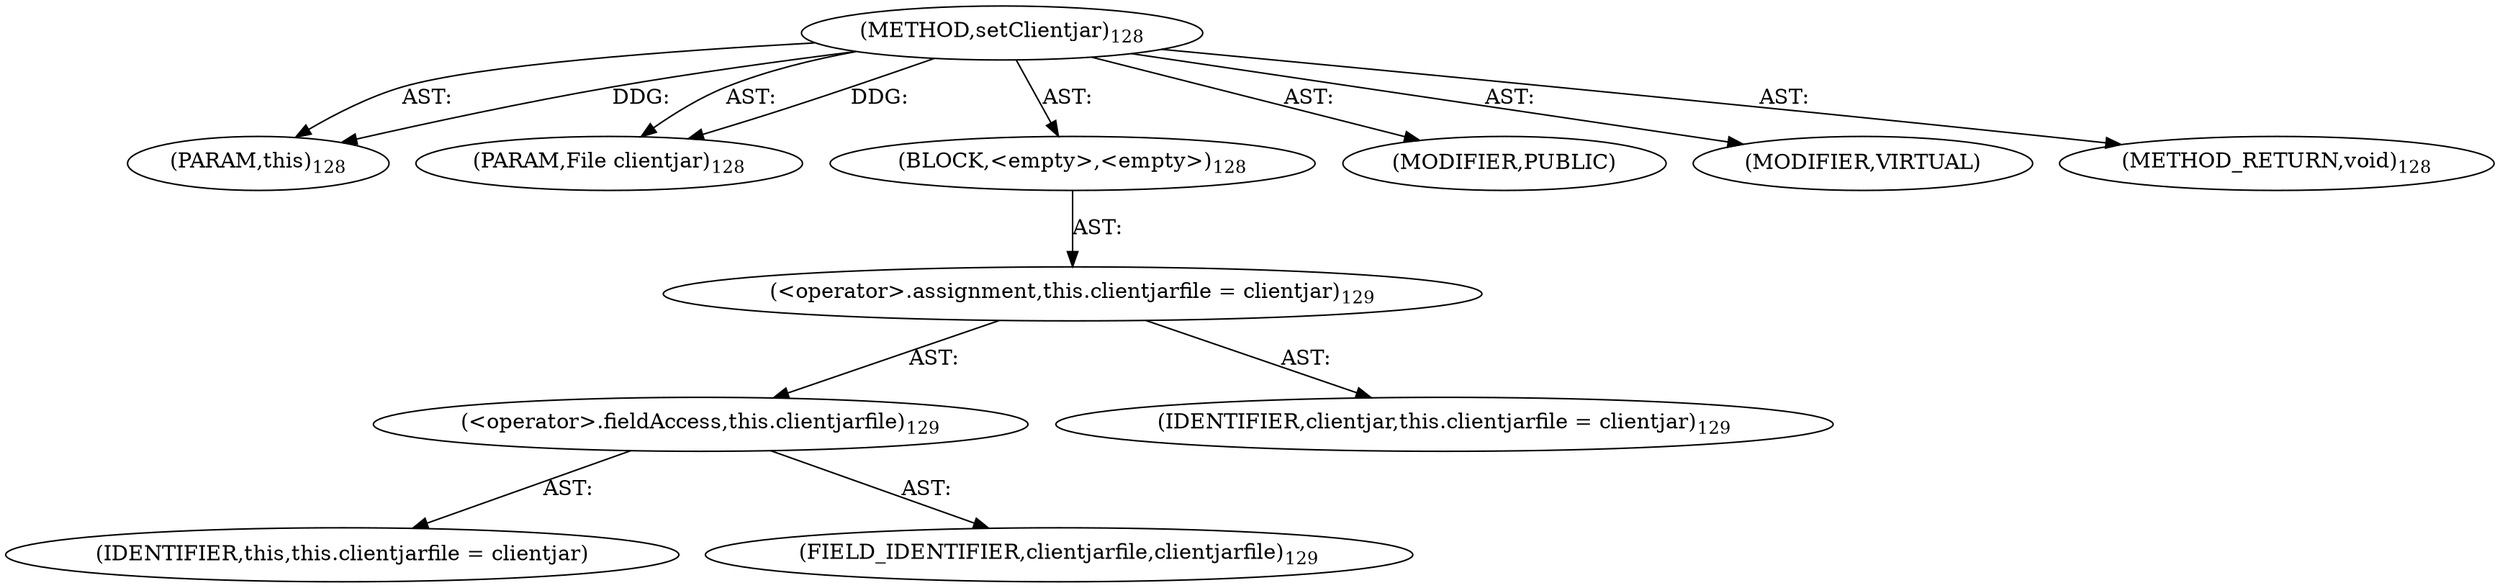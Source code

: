 digraph "setClientjar" {  
"111669149700" [label = <(METHOD,setClientjar)<SUB>128</SUB>> ]
"115964117008" [label = <(PARAM,this)<SUB>128</SUB>> ]
"115964117009" [label = <(PARAM,File clientjar)<SUB>128</SUB>> ]
"25769803780" [label = <(BLOCK,&lt;empty&gt;,&lt;empty&gt;)<SUB>128</SUB>> ]
"30064771080" [label = <(&lt;operator&gt;.assignment,this.clientjarfile = clientjar)<SUB>129</SUB>> ]
"30064771081" [label = <(&lt;operator&gt;.fieldAccess,this.clientjarfile)<SUB>129</SUB>> ]
"68719476769" [label = <(IDENTIFIER,this,this.clientjarfile = clientjar)> ]
"55834574852" [label = <(FIELD_IDENTIFIER,clientjarfile,clientjarfile)<SUB>129</SUB>> ]
"68719476770" [label = <(IDENTIFIER,clientjar,this.clientjarfile = clientjar)<SUB>129</SUB>> ]
"133143986186" [label = <(MODIFIER,PUBLIC)> ]
"133143986187" [label = <(MODIFIER,VIRTUAL)> ]
"128849018884" [label = <(METHOD_RETURN,void)<SUB>128</SUB>> ]
  "111669149700" -> "115964117008"  [ label = "AST: "] 
  "111669149700" -> "115964117009"  [ label = "AST: "] 
  "111669149700" -> "25769803780"  [ label = "AST: "] 
  "111669149700" -> "133143986186"  [ label = "AST: "] 
  "111669149700" -> "133143986187"  [ label = "AST: "] 
  "111669149700" -> "128849018884"  [ label = "AST: "] 
  "25769803780" -> "30064771080"  [ label = "AST: "] 
  "30064771080" -> "30064771081"  [ label = "AST: "] 
  "30064771080" -> "68719476770"  [ label = "AST: "] 
  "30064771081" -> "68719476769"  [ label = "AST: "] 
  "30064771081" -> "55834574852"  [ label = "AST: "] 
  "111669149700" -> "115964117008"  [ label = "DDG: "] 
  "111669149700" -> "115964117009"  [ label = "DDG: "] 
}
